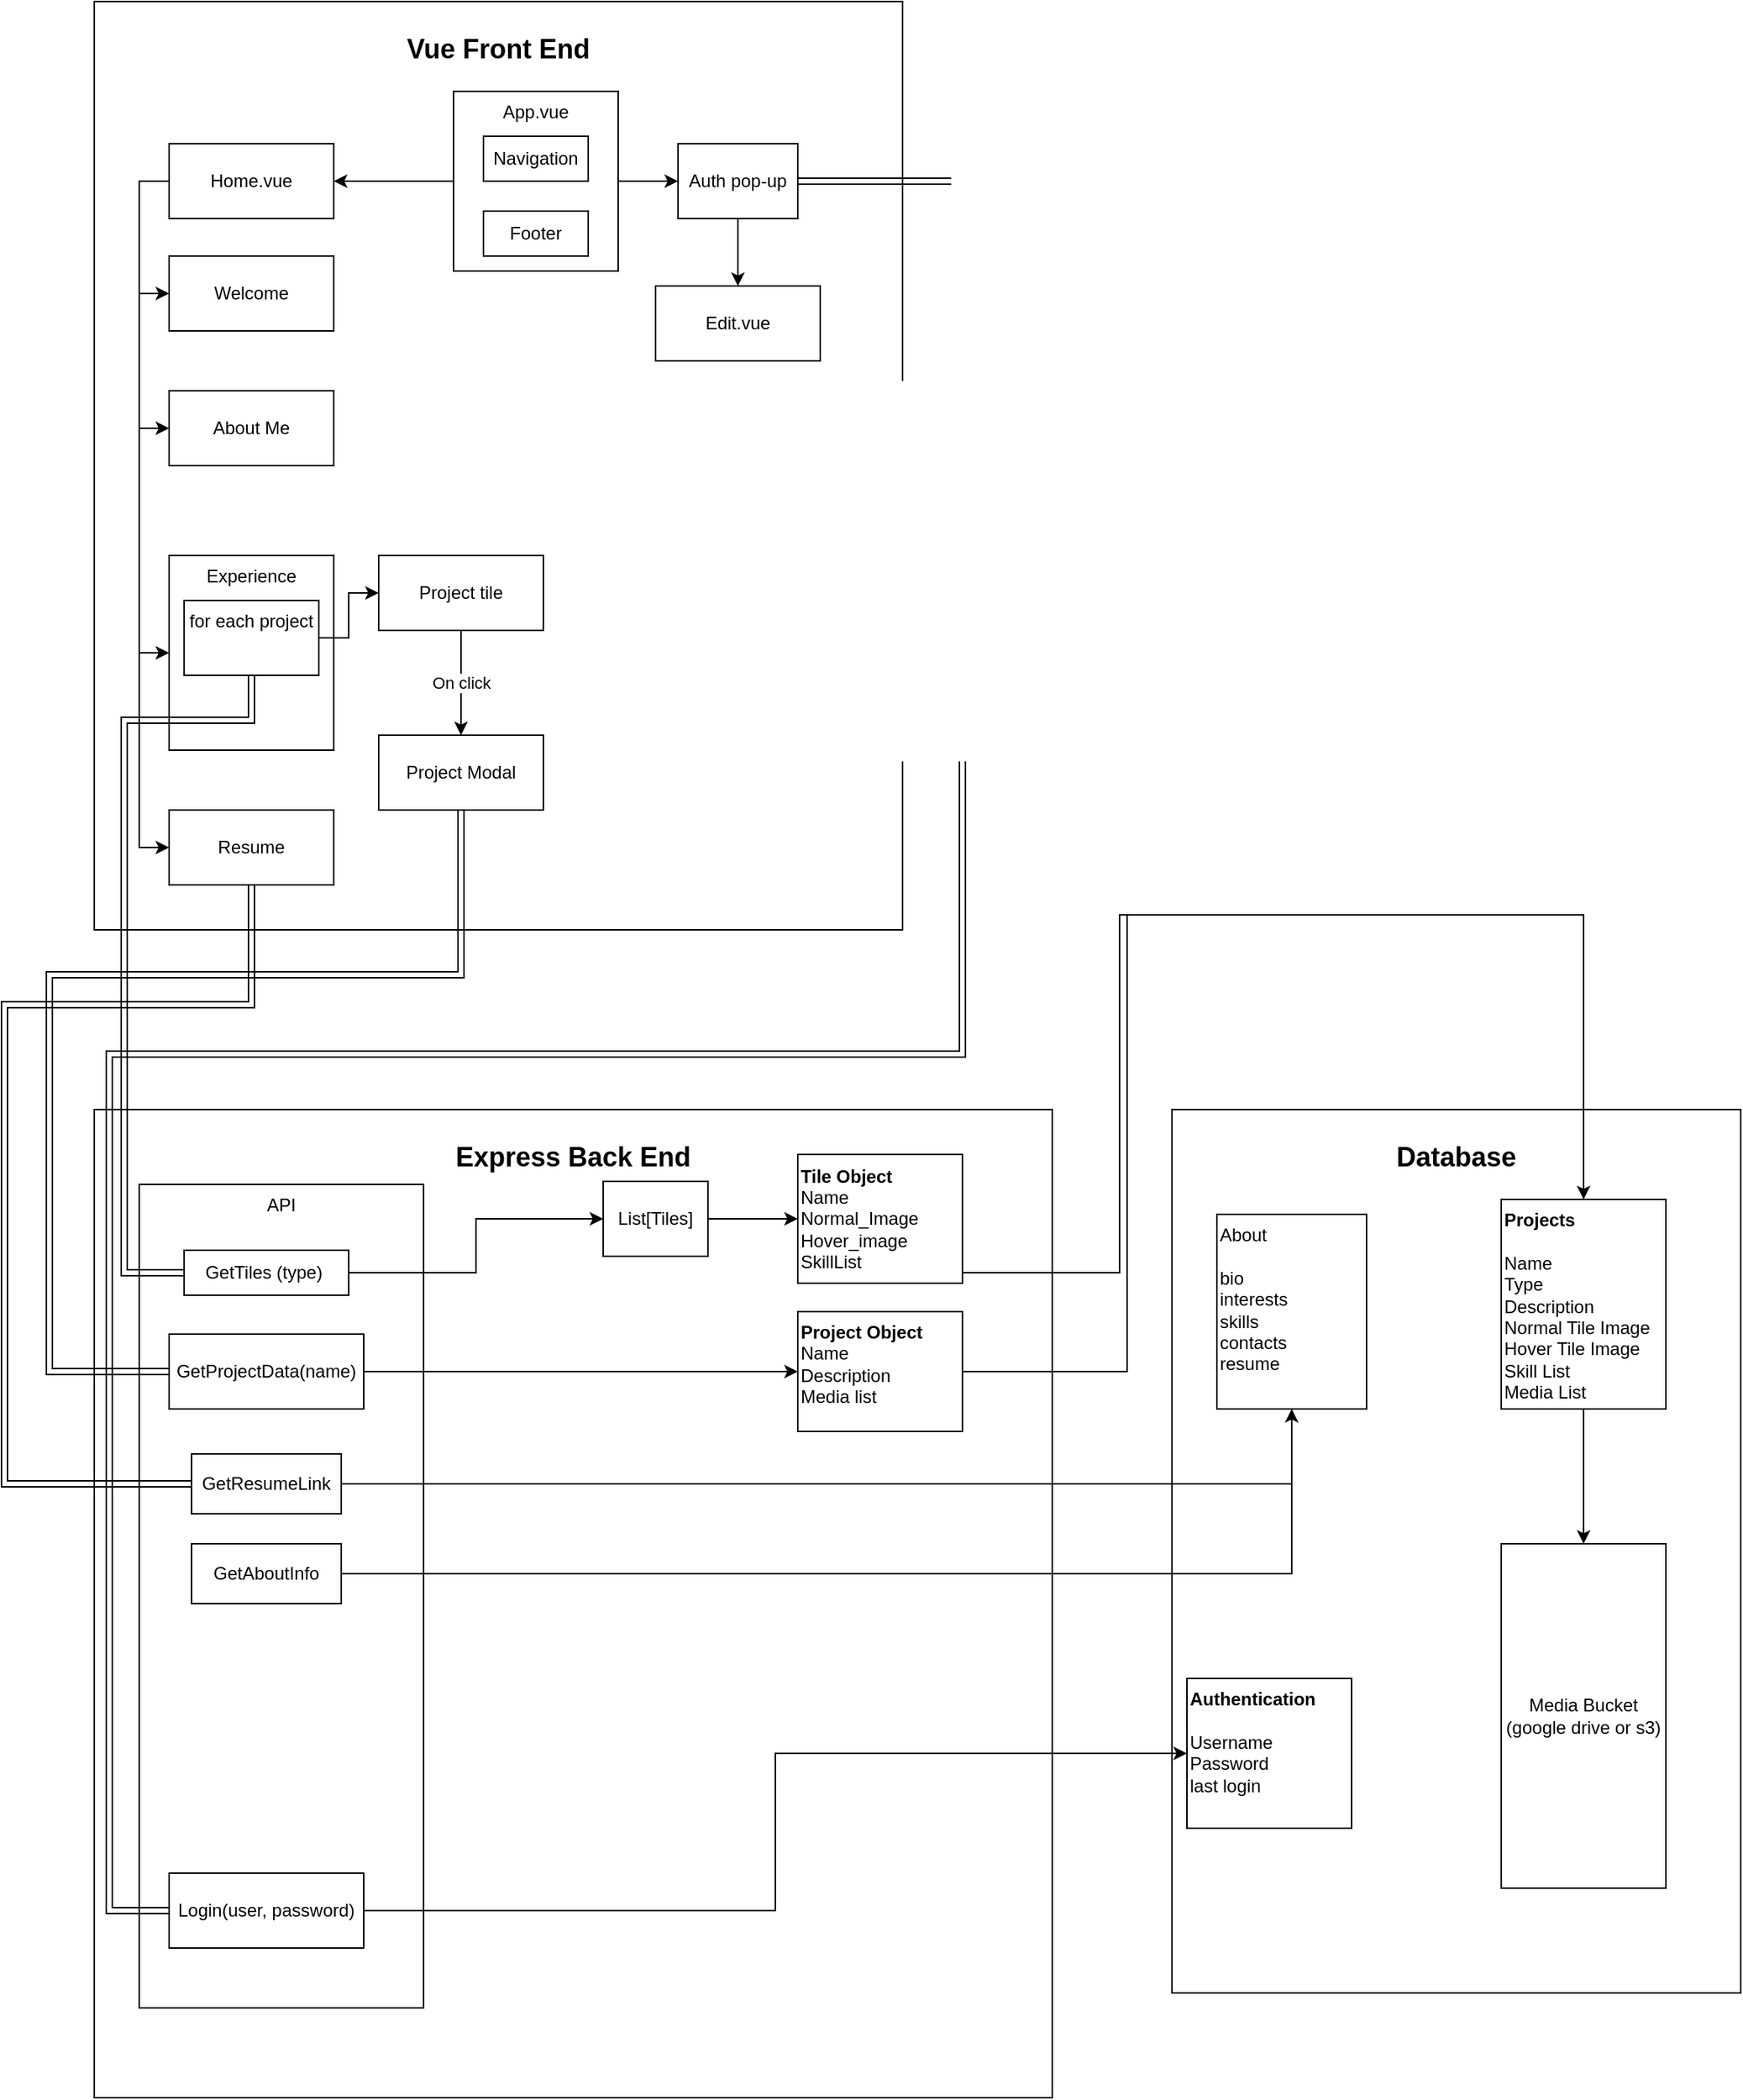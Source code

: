 <mxfile version="21.2.9" type="device">
  <diagram name="Page-1" id="RhJlQ0r8Y3Qg4j2tOfq6">
    <mxGraphModel dx="2045" dy="1737" grid="1" gridSize="10" guides="1" tooltips="1" connect="1" arrows="1" fold="1" page="1" pageScale="1" pageWidth="850" pageHeight="1100" math="0" shadow="0">
      <root>
        <mxCell id="0" />
        <mxCell id="1" parent="0" />
        <mxCell id="kzMICdvsiTBJuqmuzBCK-1" value="&lt;h2&gt;Vue Front End&lt;/h2&gt;" style="html=1;whiteSpace=wrap;labelPosition=center;verticalLabelPosition=middle;align=center;verticalAlign=top;" vertex="1" parent="1">
          <mxGeometry x="10" y="-60" width="540" height="620" as="geometry" />
        </mxCell>
        <mxCell id="kzMICdvsiTBJuqmuzBCK-27" style="edgeStyle=orthogonalEdgeStyle;rounded=0;orthogonalLoop=1;jettySize=auto;html=1;exitX=0;exitY=0.5;exitDx=0;exitDy=0;entryX=1;entryY=0.5;entryDx=0;entryDy=0;" edge="1" parent="1" source="kzMICdvsiTBJuqmuzBCK-5" target="kzMICdvsiTBJuqmuzBCK-18">
          <mxGeometry relative="1" as="geometry" />
        </mxCell>
        <mxCell id="kzMICdvsiTBJuqmuzBCK-38" style="edgeStyle=orthogonalEdgeStyle;rounded=0;orthogonalLoop=1;jettySize=auto;html=1;exitX=1;exitY=0.5;exitDx=0;exitDy=0;entryX=0;entryY=0.5;entryDx=0;entryDy=0;" edge="1" parent="1" source="kzMICdvsiTBJuqmuzBCK-5" target="kzMICdvsiTBJuqmuzBCK-37">
          <mxGeometry relative="1" as="geometry" />
        </mxCell>
        <mxCell id="kzMICdvsiTBJuqmuzBCK-5" value="App.vue" style="html=1;whiteSpace=wrap;verticalAlign=top;" vertex="1" parent="1">
          <mxGeometry x="250" width="110" height="120" as="geometry" />
        </mxCell>
        <mxCell id="kzMICdvsiTBJuqmuzBCK-6" value="Navigation" style="html=1;whiteSpace=wrap;" vertex="1" parent="1">
          <mxGeometry x="270" y="30" width="70" height="30" as="geometry" />
        </mxCell>
        <mxCell id="kzMICdvsiTBJuqmuzBCK-8" value="Welcome" style="html=1;whiteSpace=wrap;" vertex="1" parent="1">
          <mxGeometry x="60" y="110" width="110" height="50" as="geometry" />
        </mxCell>
        <mxCell id="kzMICdvsiTBJuqmuzBCK-10" value="About Me" style="html=1;whiteSpace=wrap;" vertex="1" parent="1">
          <mxGeometry x="60" y="200" width="110" height="50" as="geometry" />
        </mxCell>
        <mxCell id="kzMICdvsiTBJuqmuzBCK-11" value="Experience" style="html=1;whiteSpace=wrap;verticalAlign=top;" vertex="1" parent="1">
          <mxGeometry x="60" y="310" width="110" height="130" as="geometry" />
        </mxCell>
        <mxCell id="kzMICdvsiTBJuqmuzBCK-12" value="Resume" style="html=1;whiteSpace=wrap;" vertex="1" parent="1">
          <mxGeometry x="60" y="480" width="110" height="50" as="geometry" />
        </mxCell>
        <mxCell id="kzMICdvsiTBJuqmuzBCK-17" value="Footer" style="html=1;whiteSpace=wrap;" vertex="1" parent="1">
          <mxGeometry x="270" y="80" width="70" height="30" as="geometry" />
        </mxCell>
        <mxCell id="kzMICdvsiTBJuqmuzBCK-23" style="edgeStyle=orthogonalEdgeStyle;rounded=0;orthogonalLoop=1;jettySize=auto;html=1;exitX=0;exitY=0.5;exitDx=0;exitDy=0;entryX=0;entryY=0.5;entryDx=0;entryDy=0;" edge="1" parent="1" source="kzMICdvsiTBJuqmuzBCK-18" target="kzMICdvsiTBJuqmuzBCK-8">
          <mxGeometry relative="1" as="geometry" />
        </mxCell>
        <mxCell id="kzMICdvsiTBJuqmuzBCK-24" style="edgeStyle=orthogonalEdgeStyle;rounded=0;orthogonalLoop=1;jettySize=auto;html=1;exitX=0;exitY=0.5;exitDx=0;exitDy=0;entryX=0;entryY=0.5;entryDx=0;entryDy=0;" edge="1" parent="1" source="kzMICdvsiTBJuqmuzBCK-18" target="kzMICdvsiTBJuqmuzBCK-10">
          <mxGeometry relative="1" as="geometry" />
        </mxCell>
        <mxCell id="kzMICdvsiTBJuqmuzBCK-25" style="edgeStyle=orthogonalEdgeStyle;rounded=0;orthogonalLoop=1;jettySize=auto;html=1;exitX=0;exitY=0.5;exitDx=0;exitDy=0;entryX=0;entryY=0.5;entryDx=0;entryDy=0;" edge="1" parent="1" source="kzMICdvsiTBJuqmuzBCK-18" target="kzMICdvsiTBJuqmuzBCK-11">
          <mxGeometry relative="1" as="geometry" />
        </mxCell>
        <mxCell id="kzMICdvsiTBJuqmuzBCK-26" style="edgeStyle=orthogonalEdgeStyle;rounded=0;orthogonalLoop=1;jettySize=auto;html=1;exitX=0;exitY=0.5;exitDx=0;exitDy=0;entryX=0;entryY=0.5;entryDx=0;entryDy=0;" edge="1" parent="1" source="kzMICdvsiTBJuqmuzBCK-18" target="kzMICdvsiTBJuqmuzBCK-12">
          <mxGeometry relative="1" as="geometry" />
        </mxCell>
        <mxCell id="kzMICdvsiTBJuqmuzBCK-18" value="Home.vue" style="html=1;whiteSpace=wrap;" vertex="1" parent="1">
          <mxGeometry x="60" y="35" width="110" height="50" as="geometry" />
        </mxCell>
        <mxCell id="kzMICdvsiTBJuqmuzBCK-32" value="On click" style="edgeStyle=orthogonalEdgeStyle;rounded=0;orthogonalLoop=1;jettySize=auto;html=1;exitX=0.5;exitY=1;exitDx=0;exitDy=0;entryX=0.5;entryY=0;entryDx=0;entryDy=0;" edge="1" parent="1" source="kzMICdvsiTBJuqmuzBCK-29" target="kzMICdvsiTBJuqmuzBCK-31">
          <mxGeometry relative="1" as="geometry" />
        </mxCell>
        <mxCell id="kzMICdvsiTBJuqmuzBCK-29" value="Project tile" style="html=1;whiteSpace=wrap;" vertex="1" parent="1">
          <mxGeometry x="200" y="310" width="110" height="50" as="geometry" />
        </mxCell>
        <mxCell id="kzMICdvsiTBJuqmuzBCK-31" value="Project Modal" style="html=1;whiteSpace=wrap;" vertex="1" parent="1">
          <mxGeometry x="200" y="430" width="110" height="50" as="geometry" />
        </mxCell>
        <mxCell id="kzMICdvsiTBJuqmuzBCK-34" style="edgeStyle=orthogonalEdgeStyle;rounded=0;orthogonalLoop=1;jettySize=auto;html=1;exitX=1;exitY=0.5;exitDx=0;exitDy=0;entryX=0;entryY=0.5;entryDx=0;entryDy=0;" edge="1" parent="1" source="kzMICdvsiTBJuqmuzBCK-33" target="kzMICdvsiTBJuqmuzBCK-29">
          <mxGeometry relative="1" as="geometry" />
        </mxCell>
        <mxCell id="kzMICdvsiTBJuqmuzBCK-33" value="for each project" style="html=1;whiteSpace=wrap;verticalAlign=top;" vertex="1" parent="1">
          <mxGeometry x="70" y="340" width="90" height="50" as="geometry" />
        </mxCell>
        <mxCell id="kzMICdvsiTBJuqmuzBCK-35" value="Edit.vue" style="html=1;whiteSpace=wrap;" vertex="1" parent="1">
          <mxGeometry x="385" y="130" width="110" height="50" as="geometry" />
        </mxCell>
        <mxCell id="kzMICdvsiTBJuqmuzBCK-39" style="edgeStyle=orthogonalEdgeStyle;rounded=0;orthogonalLoop=1;jettySize=auto;html=1;exitX=0.5;exitY=1;exitDx=0;exitDy=0;" edge="1" parent="1" source="kzMICdvsiTBJuqmuzBCK-37" target="kzMICdvsiTBJuqmuzBCK-35">
          <mxGeometry relative="1" as="geometry" />
        </mxCell>
        <mxCell id="kzMICdvsiTBJuqmuzBCK-37" value="Auth pop-up" style="html=1;whiteSpace=wrap;" vertex="1" parent="1">
          <mxGeometry x="400" y="35" width="80" height="50" as="geometry" />
        </mxCell>
        <mxCell id="kzMICdvsiTBJuqmuzBCK-40" value="&lt;h2&gt;Express Back End&lt;/h2&gt;" style="html=1;whiteSpace=wrap;verticalAlign=top;" vertex="1" parent="1">
          <mxGeometry x="10" y="680" width="640" height="660" as="geometry" />
        </mxCell>
        <mxCell id="kzMICdvsiTBJuqmuzBCK-59" style="edgeStyle=orthogonalEdgeStyle;rounded=0;orthogonalLoop=1;jettySize=auto;html=1;exitX=1;exitY=0.5;exitDx=0;exitDy=0;entryX=0;entryY=0.5;entryDx=0;entryDy=0;" edge="1" parent="1" source="kzMICdvsiTBJuqmuzBCK-56" target="kzMICdvsiTBJuqmuzBCK-58">
          <mxGeometry relative="1" as="geometry" />
        </mxCell>
        <mxCell id="kzMICdvsiTBJuqmuzBCK-56" value="List[Tiles]" style="html=1;whiteSpace=wrap;verticalAlign=middle;" vertex="1" parent="1">
          <mxGeometry x="350" y="728" width="70" height="50" as="geometry" />
        </mxCell>
        <mxCell id="kzMICdvsiTBJuqmuzBCK-58" value="&lt;b&gt;Tile Object&lt;/b&gt;&lt;br&gt;Name&lt;br&gt;Normal_Image&lt;br&gt;Hover_image&lt;br&gt;SkillList" style="html=1;whiteSpace=wrap;verticalAlign=middle;labelPosition=center;verticalLabelPosition=middle;align=left;" vertex="1" parent="1">
          <mxGeometry x="480" y="710" width="110" height="86" as="geometry" />
        </mxCell>
        <mxCell id="kzMICdvsiTBJuqmuzBCK-62" value="API" style="html=1;whiteSpace=wrap;verticalAlign=top;" vertex="1" parent="1">
          <mxGeometry x="40" y="730" width="190" height="550" as="geometry" />
        </mxCell>
        <mxCell id="kzMICdvsiTBJuqmuzBCK-63" style="edgeStyle=orthogonalEdgeStyle;rounded=0;orthogonalLoop=1;jettySize=auto;html=1;exitX=1;exitY=0.5;exitDx=0;exitDy=0;entryX=0;entryY=0.5;entryDx=0;entryDy=0;" edge="1" parent="1" source="kzMICdvsiTBJuqmuzBCK-60" target="kzMICdvsiTBJuqmuzBCK-56">
          <mxGeometry relative="1" as="geometry" />
        </mxCell>
        <mxCell id="kzMICdvsiTBJuqmuzBCK-60" value="GetTiles (type)&amp;nbsp;" style="html=1;whiteSpace=wrap;" vertex="1" parent="1">
          <mxGeometry x="70" y="774" width="110" height="30" as="geometry" />
        </mxCell>
        <mxCell id="kzMICdvsiTBJuqmuzBCK-65" style="edgeStyle=orthogonalEdgeStyle;rounded=0;orthogonalLoop=1;jettySize=auto;html=1;exitX=1;exitY=0.5;exitDx=0;exitDy=0;entryX=0;entryY=0.5;entryDx=0;entryDy=0;" edge="1" parent="1" source="kzMICdvsiTBJuqmuzBCK-61" target="kzMICdvsiTBJuqmuzBCK-64">
          <mxGeometry relative="1" as="geometry" />
        </mxCell>
        <mxCell id="kzMICdvsiTBJuqmuzBCK-61" value="GetProjectData(name)" style="html=1;whiteSpace=wrap;" vertex="1" parent="1">
          <mxGeometry x="60" y="830" width="130" height="50" as="geometry" />
        </mxCell>
        <mxCell id="kzMICdvsiTBJuqmuzBCK-77" style="edgeStyle=orthogonalEdgeStyle;rounded=0;orthogonalLoop=1;jettySize=auto;html=1;exitX=1;exitY=0.5;exitDx=0;exitDy=0;entryX=0.5;entryY=0;entryDx=0;entryDy=0;" edge="1" parent="1" source="kzMICdvsiTBJuqmuzBCK-64" target="kzMICdvsiTBJuqmuzBCK-68">
          <mxGeometry relative="1" as="geometry">
            <Array as="points">
              <mxPoint x="700" y="855" />
              <mxPoint x="700" y="550" />
              <mxPoint x="1005" y="550" />
            </Array>
          </mxGeometry>
        </mxCell>
        <mxCell id="kzMICdvsiTBJuqmuzBCK-64" value="&lt;b&gt;Project Object&lt;br&gt;&lt;/b&gt;Name&lt;br&gt;Description&lt;br&gt;Media list" style="html=1;whiteSpace=wrap;verticalAlign=top;align=left;" vertex="1" parent="1">
          <mxGeometry x="480" y="815" width="110" height="80" as="geometry" />
        </mxCell>
        <mxCell id="kzMICdvsiTBJuqmuzBCK-66" value="&lt;h2&gt;Database&lt;/h2&gt;" style="html=1;whiteSpace=wrap;verticalAlign=top;" vertex="1" parent="1">
          <mxGeometry x="730" y="680" width="380" height="590" as="geometry" />
        </mxCell>
        <mxCell id="kzMICdvsiTBJuqmuzBCK-67" value="&lt;b&gt;Authentication&lt;/b&gt;&lt;br&gt;&lt;br&gt;Username&lt;br&gt;Password&lt;br&gt;last login" style="html=1;whiteSpace=wrap;verticalAlign=top;align=left;" vertex="1" parent="1">
          <mxGeometry x="740" y="1060" width="110" height="100" as="geometry" />
        </mxCell>
        <mxCell id="kzMICdvsiTBJuqmuzBCK-74" style="edgeStyle=orthogonalEdgeStyle;rounded=0;orthogonalLoop=1;jettySize=auto;html=1;exitX=0.5;exitY=1;exitDx=0;exitDy=0;entryX=0.5;entryY=0;entryDx=0;entryDy=0;" edge="1" parent="1" source="kzMICdvsiTBJuqmuzBCK-68" target="kzMICdvsiTBJuqmuzBCK-73">
          <mxGeometry relative="1" as="geometry" />
        </mxCell>
        <mxCell id="kzMICdvsiTBJuqmuzBCK-68" value="&lt;b&gt;Projects&lt;/b&gt;&lt;br&gt;&lt;br&gt;Name&lt;br&gt;Type&lt;br&gt;Description&lt;br&gt;Normal Tile Image&lt;br&gt;Hover Tile Image&lt;br&gt;Skill List&lt;br&gt;Media List" style="html=1;whiteSpace=wrap;verticalAlign=top;align=left;" vertex="1" parent="1">
          <mxGeometry x="950" y="740" width="110" height="140" as="geometry" />
        </mxCell>
        <mxCell id="kzMICdvsiTBJuqmuzBCK-72" style="edgeStyle=orthogonalEdgeStyle;rounded=0;orthogonalLoop=1;jettySize=auto;html=1;exitX=1;exitY=0.5;exitDx=0;exitDy=0;entryX=0;entryY=0.5;entryDx=0;entryDy=0;" edge="1" parent="1" source="kzMICdvsiTBJuqmuzBCK-69" target="kzMICdvsiTBJuqmuzBCK-67">
          <mxGeometry relative="1" as="geometry" />
        </mxCell>
        <mxCell id="kzMICdvsiTBJuqmuzBCK-69" value="Login(user, password)" style="html=1;whiteSpace=wrap;" vertex="1" parent="1">
          <mxGeometry x="60" y="1190" width="130" height="50" as="geometry" />
        </mxCell>
        <mxCell id="kzMICdvsiTBJuqmuzBCK-70" style="edgeStyle=orthogonalEdgeStyle;rounded=0;orthogonalLoop=1;jettySize=auto;html=1;exitX=1;exitY=0.5;exitDx=0;exitDy=0;entryX=0;entryY=0.5;entryDx=0;entryDy=0;shape=link;" edge="1" parent="1" source="kzMICdvsiTBJuqmuzBCK-37" target="kzMICdvsiTBJuqmuzBCK-69">
          <mxGeometry relative="1" as="geometry">
            <Array as="points">
              <mxPoint x="590" y="60" />
              <mxPoint x="590" y="643" />
              <mxPoint x="20" y="643" />
              <mxPoint x="20" y="1215" />
            </Array>
          </mxGeometry>
        </mxCell>
        <mxCell id="kzMICdvsiTBJuqmuzBCK-71" style="edgeStyle=orthogonalEdgeStyle;rounded=0;orthogonalLoop=1;jettySize=auto;html=1;exitX=0.5;exitY=1;exitDx=0;exitDy=0;entryX=0;entryY=0.5;entryDx=0;entryDy=0;shape=link;" edge="1" parent="1" source="kzMICdvsiTBJuqmuzBCK-33" target="kzMICdvsiTBJuqmuzBCK-60">
          <mxGeometry relative="1" as="geometry">
            <Array as="points">
              <mxPoint x="115" y="420" />
              <mxPoint x="30" y="420" />
              <mxPoint x="30" y="789" />
            </Array>
          </mxGeometry>
        </mxCell>
        <mxCell id="kzMICdvsiTBJuqmuzBCK-73" value="Media Bucket (google drive or s3)" style="html=1;whiteSpace=wrap;" vertex="1" parent="1">
          <mxGeometry x="950" y="970" width="110" height="230" as="geometry" />
        </mxCell>
        <mxCell id="kzMICdvsiTBJuqmuzBCK-75" style="edgeStyle=orthogonalEdgeStyle;rounded=0;orthogonalLoop=1;jettySize=auto;html=1;exitX=1;exitY=0.5;exitDx=0;exitDy=0;entryX=0.5;entryY=0;entryDx=0;entryDy=0;" edge="1" parent="1" source="kzMICdvsiTBJuqmuzBCK-58" target="kzMICdvsiTBJuqmuzBCK-68">
          <mxGeometry relative="1" as="geometry">
            <Array as="points">
              <mxPoint x="695" y="789" />
              <mxPoint x="695" y="550" />
              <mxPoint x="1005" y="550" />
            </Array>
          </mxGeometry>
        </mxCell>
        <mxCell id="kzMICdvsiTBJuqmuzBCK-79" style="edgeStyle=orthogonalEdgeStyle;rounded=0;orthogonalLoop=1;jettySize=auto;html=1;exitX=0.5;exitY=1;exitDx=0;exitDy=0;entryX=0;entryY=0.5;entryDx=0;entryDy=0;shape=link;" edge="1" parent="1" source="kzMICdvsiTBJuqmuzBCK-31" target="kzMICdvsiTBJuqmuzBCK-61">
          <mxGeometry relative="1" as="geometry">
            <Array as="points">
              <mxPoint x="255" y="590" />
              <mxPoint x="-20" y="590" />
              <mxPoint x="-20" y="855" />
            </Array>
          </mxGeometry>
        </mxCell>
        <mxCell id="kzMICdvsiTBJuqmuzBCK-84" style="edgeStyle=orthogonalEdgeStyle;rounded=0;orthogonalLoop=1;jettySize=auto;html=1;exitX=1;exitY=0.5;exitDx=0;exitDy=0;entryX=0.5;entryY=1;entryDx=0;entryDy=0;" edge="1" parent="1" source="kzMICdvsiTBJuqmuzBCK-80" target="kzMICdvsiTBJuqmuzBCK-83">
          <mxGeometry relative="1" as="geometry" />
        </mxCell>
        <mxCell id="kzMICdvsiTBJuqmuzBCK-80" value="GetResumeLink" style="whiteSpace=wrap;html=1;align=center;" vertex="1" parent="1">
          <mxGeometry x="75" y="910" width="100" height="40" as="geometry" />
        </mxCell>
        <mxCell id="kzMICdvsiTBJuqmuzBCK-81" style="edgeStyle=orthogonalEdgeStyle;rounded=0;orthogonalLoop=1;jettySize=auto;html=1;exitX=0.5;exitY=1;exitDx=0;exitDy=0;entryX=0;entryY=0.5;entryDx=0;entryDy=0;shape=link;" edge="1" parent="1" source="kzMICdvsiTBJuqmuzBCK-12" target="kzMICdvsiTBJuqmuzBCK-80">
          <mxGeometry relative="1" as="geometry">
            <Array as="points">
              <mxPoint x="115" y="610" />
              <mxPoint x="-50" y="610" />
              <mxPoint x="-50" y="930" />
            </Array>
          </mxGeometry>
        </mxCell>
        <mxCell id="kzMICdvsiTBJuqmuzBCK-86" style="edgeStyle=orthogonalEdgeStyle;rounded=0;orthogonalLoop=1;jettySize=auto;html=1;exitX=1;exitY=0.5;exitDx=0;exitDy=0;entryX=0.5;entryY=0.923;entryDx=0;entryDy=0;entryPerimeter=0;" edge="1" parent="1" source="kzMICdvsiTBJuqmuzBCK-82" target="kzMICdvsiTBJuqmuzBCK-83">
          <mxGeometry relative="1" as="geometry" />
        </mxCell>
        <mxCell id="kzMICdvsiTBJuqmuzBCK-82" value="GetAboutInfo" style="whiteSpace=wrap;html=1;align=center;" vertex="1" parent="1">
          <mxGeometry x="75" y="970" width="100" height="40" as="geometry" />
        </mxCell>
        <mxCell id="kzMICdvsiTBJuqmuzBCK-83" value="About&lt;br&gt;&lt;br&gt;bio&lt;br&gt;interests&lt;br&gt;skills&lt;br&gt;contacts&lt;br&gt;resume" style="whiteSpace=wrap;html=1;align=left;verticalAlign=top;" vertex="1" parent="1">
          <mxGeometry x="760" y="750" width="100" height="130" as="geometry" />
        </mxCell>
      </root>
    </mxGraphModel>
  </diagram>
</mxfile>
